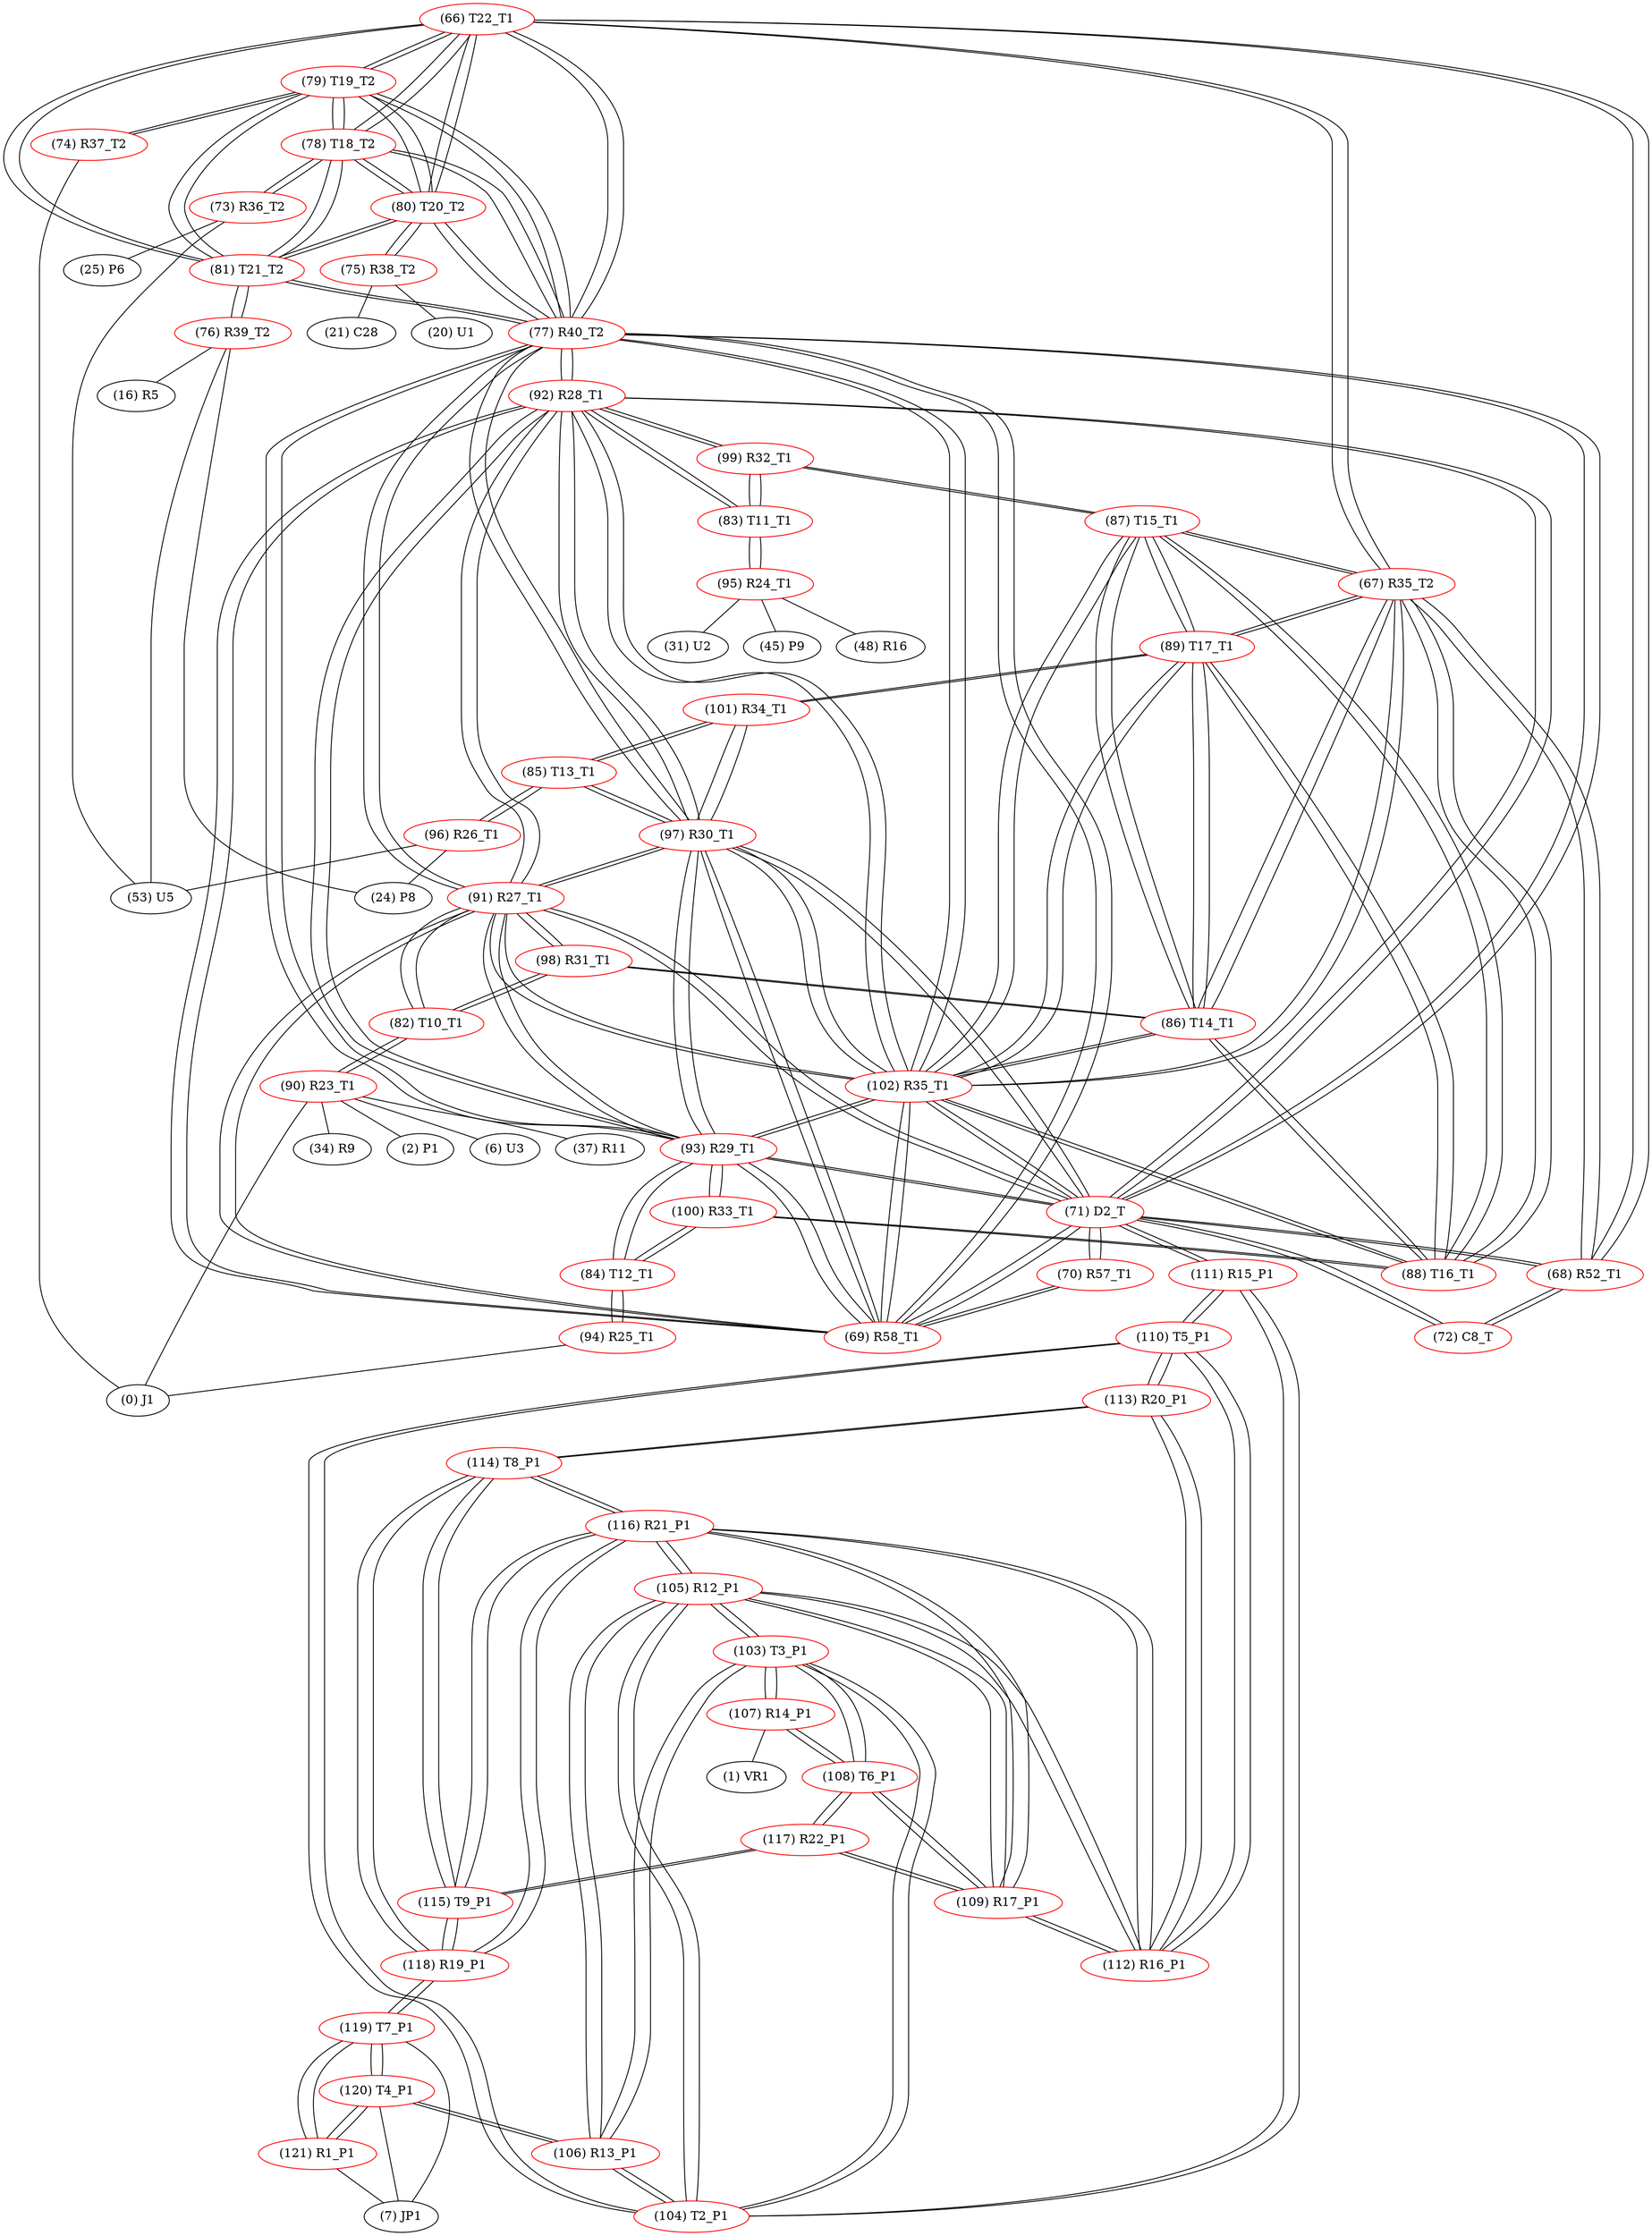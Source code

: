 graph {
	66 [label="(66) T22_T1" color=red]
	79 [label="(79) T19_T2"]
	78 [label="(78) T18_T2"]
	77 [label="(77) R40_T2"]
	81 [label="(81) T21_T2"]
	80 [label="(80) T20_T2"]
	68 [label="(68) R52_T1"]
	67 [label="(67) R35_T2"]
	67 [label="(67) R35_T2" color=red]
	88 [label="(88) T16_T1"]
	87 [label="(87) T15_T1"]
	102 [label="(102) R35_T1"]
	86 [label="(86) T14_T1"]
	89 [label="(89) T17_T1"]
	68 [label="(68) R52_T1"]
	66 [label="(66) T22_T1"]
	68 [label="(68) R52_T1" color=red]
	71 [label="(71) D2_T"]
	72 [label="(72) C8_T"]
	67 [label="(67) R35_T2"]
	66 [label="(66) T22_T1"]
	69 [label="(69) R58_T1" color=red]
	70 [label="(70) R57_T1"]
	71 [label="(71) D2_T"]
	93 [label="(93) R29_T1"]
	102 [label="(102) R35_T1"]
	77 [label="(77) R40_T2"]
	97 [label="(97) R30_T1"]
	91 [label="(91) R27_T1"]
	92 [label="(92) R28_T1"]
	70 [label="(70) R57_T1" color=red]
	69 [label="(69) R58_T1"]
	71 [label="(71) D2_T"]
	71 [label="(71) D2_T" color=red]
	68 [label="(68) R52_T1"]
	72 [label="(72) C8_T"]
	69 [label="(69) R58_T1"]
	70 [label="(70) R57_T1"]
	93 [label="(93) R29_T1"]
	102 [label="(102) R35_T1"]
	77 [label="(77) R40_T2"]
	97 [label="(97) R30_T1"]
	91 [label="(91) R27_T1"]
	92 [label="(92) R28_T1"]
	111 [label="(111) R15_P1"]
	72 [label="(72) C8_T" color=red]
	71 [label="(71) D2_T"]
	68 [label="(68) R52_T1"]
	73 [label="(73) R36_T2" color=red]
	53 [label="(53) U5"]
	25 [label="(25) P6"]
	78 [label="(78) T18_T2"]
	74 [label="(74) R37_T2" color=red]
	0 [label="(0) J1"]
	79 [label="(79) T19_T2"]
	75 [label="(75) R38_T2" color=red]
	20 [label="(20) U1"]
	21 [label="(21) C28"]
	80 [label="(80) T20_T2"]
	76 [label="(76) R39_T2" color=red]
	16 [label="(16) R5"]
	24 [label="(24) P8"]
	53 [label="(53) U5"]
	81 [label="(81) T21_T2"]
	77 [label="(77) R40_T2" color=red]
	93 [label="(93) R29_T1"]
	102 [label="(102) R35_T1"]
	97 [label="(97) R30_T1"]
	71 [label="(71) D2_T"]
	69 [label="(69) R58_T1"]
	91 [label="(91) R27_T1"]
	92 [label="(92) R28_T1"]
	66 [label="(66) T22_T1"]
	79 [label="(79) T19_T2"]
	78 [label="(78) T18_T2"]
	81 [label="(81) T21_T2"]
	80 [label="(80) T20_T2"]
	78 [label="(78) T18_T2" color=red]
	66 [label="(66) T22_T1"]
	79 [label="(79) T19_T2"]
	77 [label="(77) R40_T2"]
	81 [label="(81) T21_T2"]
	80 [label="(80) T20_T2"]
	73 [label="(73) R36_T2"]
	79 [label="(79) T19_T2" color=red]
	66 [label="(66) T22_T1"]
	78 [label="(78) T18_T2"]
	77 [label="(77) R40_T2"]
	81 [label="(81) T21_T2"]
	80 [label="(80) T20_T2"]
	74 [label="(74) R37_T2"]
	80 [label="(80) T20_T2" color=red]
	66 [label="(66) T22_T1"]
	79 [label="(79) T19_T2"]
	78 [label="(78) T18_T2"]
	77 [label="(77) R40_T2"]
	81 [label="(81) T21_T2"]
	75 [label="(75) R38_T2"]
	81 [label="(81) T21_T2" color=red]
	66 [label="(66) T22_T1"]
	79 [label="(79) T19_T2"]
	78 [label="(78) T18_T2"]
	77 [label="(77) R40_T2"]
	80 [label="(80) T20_T2"]
	76 [label="(76) R39_T2"]
	82 [label="(82) T10_T1" color=red]
	90 [label="(90) R23_T1"]
	98 [label="(98) R31_T1"]
	91 [label="(91) R27_T1"]
	83 [label="(83) T11_T1" color=red]
	95 [label="(95) R24_T1"]
	99 [label="(99) R32_T1"]
	92 [label="(92) R28_T1"]
	84 [label="(84) T12_T1" color=red]
	100 [label="(100) R33_T1"]
	93 [label="(93) R29_T1"]
	94 [label="(94) R25_T1"]
	85 [label="(85) T13_T1" color=red]
	97 [label="(97) R30_T1"]
	101 [label="(101) R34_T1"]
	96 [label="(96) R26_T1"]
	86 [label="(86) T14_T1" color=red]
	88 [label="(88) T16_T1"]
	87 [label="(87) T15_T1"]
	102 [label="(102) R35_T1"]
	89 [label="(89) T17_T1"]
	67 [label="(67) R35_T2"]
	98 [label="(98) R31_T1"]
	87 [label="(87) T15_T1" color=red]
	88 [label="(88) T16_T1"]
	102 [label="(102) R35_T1"]
	86 [label="(86) T14_T1"]
	89 [label="(89) T17_T1"]
	67 [label="(67) R35_T2"]
	99 [label="(99) R32_T1"]
	88 [label="(88) T16_T1" color=red]
	87 [label="(87) T15_T1"]
	102 [label="(102) R35_T1"]
	86 [label="(86) T14_T1"]
	89 [label="(89) T17_T1"]
	67 [label="(67) R35_T2"]
	100 [label="(100) R33_T1"]
	89 [label="(89) T17_T1" color=red]
	88 [label="(88) T16_T1"]
	87 [label="(87) T15_T1"]
	102 [label="(102) R35_T1"]
	86 [label="(86) T14_T1"]
	67 [label="(67) R35_T2"]
	101 [label="(101) R34_T1"]
	90 [label="(90) R23_T1" color=red]
	0 [label="(0) J1"]
	37 [label="(37) R11"]
	34 [label="(34) R9"]
	2 [label="(2) P1"]
	6 [label="(6) U3"]
	82 [label="(82) T10_T1"]
	91 [label="(91) R27_T1" color=red]
	93 [label="(93) R29_T1"]
	102 [label="(102) R35_T1"]
	77 [label="(77) R40_T2"]
	97 [label="(97) R30_T1"]
	71 [label="(71) D2_T"]
	69 [label="(69) R58_T1"]
	92 [label="(92) R28_T1"]
	82 [label="(82) T10_T1"]
	98 [label="(98) R31_T1"]
	92 [label="(92) R28_T1" color=red]
	93 [label="(93) R29_T1"]
	102 [label="(102) R35_T1"]
	77 [label="(77) R40_T2"]
	97 [label="(97) R30_T1"]
	71 [label="(71) D2_T"]
	69 [label="(69) R58_T1"]
	91 [label="(91) R27_T1"]
	99 [label="(99) R32_T1"]
	83 [label="(83) T11_T1"]
	93 [label="(93) R29_T1" color=red]
	102 [label="(102) R35_T1"]
	77 [label="(77) R40_T2"]
	97 [label="(97) R30_T1"]
	71 [label="(71) D2_T"]
	69 [label="(69) R58_T1"]
	91 [label="(91) R27_T1"]
	92 [label="(92) R28_T1"]
	100 [label="(100) R33_T1"]
	84 [label="(84) T12_T1"]
	94 [label="(94) R25_T1" color=red]
	0 [label="(0) J1"]
	84 [label="(84) T12_T1"]
	95 [label="(95) R24_T1" color=red]
	31 [label="(31) U2"]
	45 [label="(45) P9"]
	48 [label="(48) R16"]
	83 [label="(83) T11_T1"]
	96 [label="(96) R26_T1" color=red]
	24 [label="(24) P8"]
	53 [label="(53) U5"]
	85 [label="(85) T13_T1"]
	97 [label="(97) R30_T1" color=red]
	93 [label="(93) R29_T1"]
	102 [label="(102) R35_T1"]
	77 [label="(77) R40_T2"]
	71 [label="(71) D2_T"]
	69 [label="(69) R58_T1"]
	91 [label="(91) R27_T1"]
	92 [label="(92) R28_T1"]
	101 [label="(101) R34_T1"]
	85 [label="(85) T13_T1"]
	98 [label="(98) R31_T1" color=red]
	82 [label="(82) T10_T1"]
	91 [label="(91) R27_T1"]
	86 [label="(86) T14_T1"]
	99 [label="(99) R32_T1" color=red]
	87 [label="(87) T15_T1"]
	92 [label="(92) R28_T1"]
	83 [label="(83) T11_T1"]
	100 [label="(100) R33_T1" color=red]
	88 [label="(88) T16_T1"]
	93 [label="(93) R29_T1"]
	84 [label="(84) T12_T1"]
	101 [label="(101) R34_T1" color=red]
	89 [label="(89) T17_T1"]
	97 [label="(97) R30_T1"]
	85 [label="(85) T13_T1"]
	102 [label="(102) R35_T1" color=red]
	93 [label="(93) R29_T1"]
	77 [label="(77) R40_T2"]
	97 [label="(97) R30_T1"]
	71 [label="(71) D2_T"]
	69 [label="(69) R58_T1"]
	91 [label="(91) R27_T1"]
	92 [label="(92) R28_T1"]
	88 [label="(88) T16_T1"]
	87 [label="(87) T15_T1"]
	86 [label="(86) T14_T1"]
	89 [label="(89) T17_T1"]
	67 [label="(67) R35_T2"]
	103 [label="(103) T3_P1" color=red]
	107 [label="(107) R14_P1"]
	108 [label="(108) T6_P1"]
	106 [label="(106) R13_P1"]
	105 [label="(105) R12_P1"]
	104 [label="(104) T2_P1"]
	104 [label="(104) T2_P1" color=red]
	106 [label="(106) R13_P1"]
	103 [label="(103) T3_P1"]
	105 [label="(105) R12_P1"]
	110 [label="(110) T5_P1"]
	111 [label="(111) R15_P1"]
	105 [label="(105) R12_P1" color=red]
	116 [label="(116) R21_P1"]
	112 [label="(112) R16_P1"]
	109 [label="(109) R17_P1"]
	106 [label="(106) R13_P1"]
	103 [label="(103) T3_P1"]
	104 [label="(104) T2_P1"]
	106 [label="(106) R13_P1" color=red]
	120 [label="(120) T4_P1"]
	103 [label="(103) T3_P1"]
	105 [label="(105) R12_P1"]
	104 [label="(104) T2_P1"]
	107 [label="(107) R14_P1" color=red]
	1 [label="(1) VR1"]
	103 [label="(103) T3_P1"]
	108 [label="(108) T6_P1"]
	108 [label="(108) T6_P1" color=red]
	107 [label="(107) R14_P1"]
	103 [label="(103) T3_P1"]
	117 [label="(117) R22_P1"]
	109 [label="(109) R17_P1"]
	109 [label="(109) R17_P1" color=red]
	116 [label="(116) R21_P1"]
	112 [label="(112) R16_P1"]
	105 [label="(105) R12_P1"]
	117 [label="(117) R22_P1"]
	108 [label="(108) T6_P1"]
	110 [label="(110) T5_P1" color=red]
	104 [label="(104) T2_P1"]
	111 [label="(111) R15_P1"]
	112 [label="(112) R16_P1"]
	113 [label="(113) R20_P1"]
	111 [label="(111) R15_P1" color=red]
	71 [label="(71) D2_T"]
	104 [label="(104) T2_P1"]
	110 [label="(110) T5_P1"]
	112 [label="(112) R16_P1" color=red]
	116 [label="(116) R21_P1"]
	105 [label="(105) R12_P1"]
	109 [label="(109) R17_P1"]
	110 [label="(110) T5_P1"]
	113 [label="(113) R20_P1"]
	113 [label="(113) R20_P1" color=red]
	114 [label="(114) T8_P1"]
	112 [label="(112) R16_P1"]
	110 [label="(110) T5_P1"]
	114 [label="(114) T8_P1" color=red]
	115 [label="(115) T9_P1"]
	116 [label="(116) R21_P1"]
	118 [label="(118) R19_P1"]
	113 [label="(113) R20_P1"]
	115 [label="(115) T9_P1" color=red]
	117 [label="(117) R22_P1"]
	116 [label="(116) R21_P1"]
	114 [label="(114) T8_P1"]
	118 [label="(118) R19_P1"]
	116 [label="(116) R21_P1" color=red]
	112 [label="(112) R16_P1"]
	105 [label="(105) R12_P1"]
	109 [label="(109) R17_P1"]
	115 [label="(115) T9_P1"]
	114 [label="(114) T8_P1"]
	118 [label="(118) R19_P1"]
	117 [label="(117) R22_P1" color=red]
	115 [label="(115) T9_P1"]
	108 [label="(108) T6_P1"]
	109 [label="(109) R17_P1"]
	118 [label="(118) R19_P1" color=red]
	115 [label="(115) T9_P1"]
	116 [label="(116) R21_P1"]
	114 [label="(114) T8_P1"]
	119 [label="(119) T7_P1"]
	119 [label="(119) T7_P1" color=red]
	121 [label="(121) R1_P1"]
	120 [label="(120) T4_P1"]
	7 [label="(7) JP1"]
	118 [label="(118) R19_P1"]
	120 [label="(120) T4_P1" color=red]
	106 [label="(106) R13_P1"]
	121 [label="(121) R1_P1"]
	119 [label="(119) T7_P1"]
	7 [label="(7) JP1"]
	121 [label="(121) R1_P1" color=red]
	120 [label="(120) T4_P1"]
	119 [label="(119) T7_P1"]
	7 [label="(7) JP1"]
	66 -- 79
	66 -- 78
	66 -- 77
	66 -- 81
	66 -- 80
	66 -- 68
	66 -- 67
	67 -- 88
	67 -- 87
	67 -- 102
	67 -- 86
	67 -- 89
	67 -- 68
	67 -- 66
	68 -- 71
	68 -- 72
	68 -- 67
	68 -- 66
	69 -- 70
	69 -- 71
	69 -- 93
	69 -- 102
	69 -- 77
	69 -- 97
	69 -- 91
	69 -- 92
	70 -- 69
	70 -- 71
	71 -- 68
	71 -- 72
	71 -- 69
	71 -- 70
	71 -- 93
	71 -- 102
	71 -- 77
	71 -- 97
	71 -- 91
	71 -- 92
	71 -- 111
	72 -- 71
	72 -- 68
	73 -- 53
	73 -- 25
	73 -- 78
	74 -- 0
	74 -- 79
	75 -- 20
	75 -- 21
	75 -- 80
	76 -- 16
	76 -- 24
	76 -- 53
	76 -- 81
	77 -- 93
	77 -- 102
	77 -- 97
	77 -- 71
	77 -- 69
	77 -- 91
	77 -- 92
	77 -- 66
	77 -- 79
	77 -- 78
	77 -- 81
	77 -- 80
	78 -- 66
	78 -- 79
	78 -- 77
	78 -- 81
	78 -- 80
	78 -- 73
	79 -- 66
	79 -- 78
	79 -- 77
	79 -- 81
	79 -- 80
	79 -- 74
	80 -- 66
	80 -- 79
	80 -- 78
	80 -- 77
	80 -- 81
	80 -- 75
	81 -- 66
	81 -- 79
	81 -- 78
	81 -- 77
	81 -- 80
	81 -- 76
	82 -- 90
	82 -- 98
	82 -- 91
	83 -- 95
	83 -- 99
	83 -- 92
	84 -- 100
	84 -- 93
	84 -- 94
	85 -- 97
	85 -- 101
	85 -- 96
	86 -- 88
	86 -- 87
	86 -- 102
	86 -- 89
	86 -- 67
	86 -- 98
	87 -- 88
	87 -- 102
	87 -- 86
	87 -- 89
	87 -- 67
	87 -- 99
	88 -- 87
	88 -- 102
	88 -- 86
	88 -- 89
	88 -- 67
	88 -- 100
	89 -- 88
	89 -- 87
	89 -- 102
	89 -- 86
	89 -- 67
	89 -- 101
	90 -- 0
	90 -- 37
	90 -- 34
	90 -- 2
	90 -- 6
	90 -- 82
	91 -- 93
	91 -- 102
	91 -- 77
	91 -- 97
	91 -- 71
	91 -- 69
	91 -- 92
	91 -- 82
	91 -- 98
	92 -- 93
	92 -- 102
	92 -- 77
	92 -- 97
	92 -- 71
	92 -- 69
	92 -- 91
	92 -- 99
	92 -- 83
	93 -- 102
	93 -- 77
	93 -- 97
	93 -- 71
	93 -- 69
	93 -- 91
	93 -- 92
	93 -- 100
	93 -- 84
	94 -- 0
	94 -- 84
	95 -- 31
	95 -- 45
	95 -- 48
	95 -- 83
	96 -- 24
	96 -- 53
	96 -- 85
	97 -- 93
	97 -- 102
	97 -- 77
	97 -- 71
	97 -- 69
	97 -- 91
	97 -- 92
	97 -- 101
	97 -- 85
	98 -- 82
	98 -- 91
	98 -- 86
	99 -- 87
	99 -- 92
	99 -- 83
	100 -- 88
	100 -- 93
	100 -- 84
	101 -- 89
	101 -- 97
	101 -- 85
	102 -- 93
	102 -- 77
	102 -- 97
	102 -- 71
	102 -- 69
	102 -- 91
	102 -- 92
	102 -- 88
	102 -- 87
	102 -- 86
	102 -- 89
	102 -- 67
	103 -- 107
	103 -- 108
	103 -- 106
	103 -- 105
	103 -- 104
	104 -- 106
	104 -- 103
	104 -- 105
	104 -- 110
	104 -- 111
	105 -- 116
	105 -- 112
	105 -- 109
	105 -- 106
	105 -- 103
	105 -- 104
	106 -- 120
	106 -- 103
	106 -- 105
	106 -- 104
	107 -- 1
	107 -- 103
	107 -- 108
	108 -- 107
	108 -- 103
	108 -- 117
	108 -- 109
	109 -- 116
	109 -- 112
	109 -- 105
	109 -- 117
	109 -- 108
	110 -- 104
	110 -- 111
	110 -- 112
	110 -- 113
	111 -- 71
	111 -- 104
	111 -- 110
	112 -- 116
	112 -- 105
	112 -- 109
	112 -- 110
	112 -- 113
	113 -- 114
	113 -- 112
	113 -- 110
	114 -- 115
	114 -- 116
	114 -- 118
	114 -- 113
	115 -- 117
	115 -- 116
	115 -- 114
	115 -- 118
	116 -- 112
	116 -- 105
	116 -- 109
	116 -- 115
	116 -- 114
	116 -- 118
	117 -- 115
	117 -- 108
	117 -- 109
	118 -- 115
	118 -- 116
	118 -- 114
	118 -- 119
	119 -- 121
	119 -- 120
	119 -- 7
	119 -- 118
	120 -- 106
	120 -- 121
	120 -- 119
	120 -- 7
	121 -- 120
	121 -- 119
	121 -- 7
}
